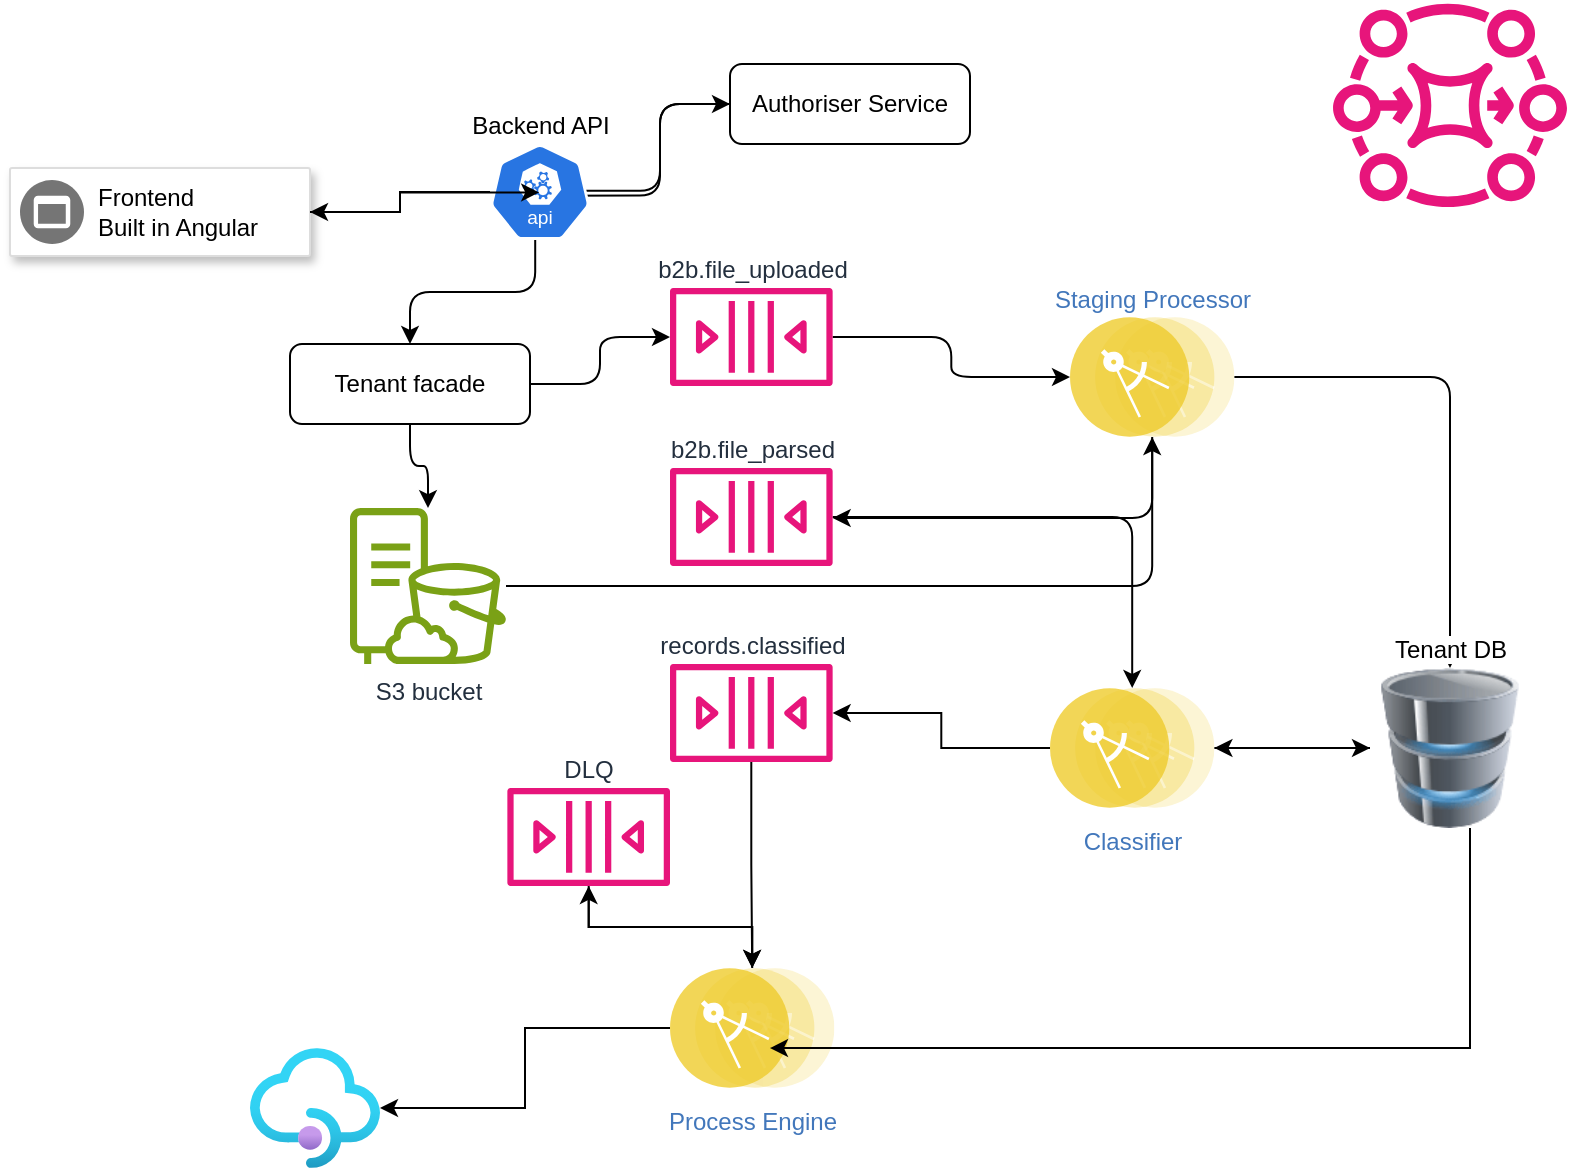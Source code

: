 <mxfile version="27.0.9">
  <diagram name="Page-1" id="7ZYeMvZQ7rXrE72ciIOz">
    <mxGraphModel dx="1042" dy="563" grid="1" gridSize="10" guides="1" tooltips="1" connect="1" arrows="1" fold="1" page="1" pageScale="1" pageWidth="850" pageHeight="1100" math="0" shadow="0">
      <root>
        <mxCell id="0" />
        <mxCell id="1" parent="0" />
        <mxCell id="BXHCQ-Q0p_H47LMqQ2NH-1" value="" style="strokeColor=#dddddd;shadow=1;strokeWidth=1;rounded=1;absoluteArcSize=1;arcSize=2;" vertex="1" parent="1">
          <mxGeometry x="40" y="110" width="150" height="44" as="geometry" />
        </mxCell>
        <mxCell id="BXHCQ-Q0p_H47LMqQ2NH-2" value="Frontend&lt;br&gt;Built in Angular" style="sketch=0;dashed=0;connectable=0;html=1;fillColor=#757575;strokeColor=none;shape=mxgraph.gcp2.frontend_platform_services;part=1;labelPosition=right;verticalLabelPosition=middle;align=left;verticalAlign=middle;spacingLeft=5;fontSize=12;" vertex="1" parent="BXHCQ-Q0p_H47LMqQ2NH-1">
          <mxGeometry y="0.5" width="32" height="32" relative="1" as="geometry">
            <mxPoint x="5" y="-16" as="offset" />
          </mxGeometry>
        </mxCell>
        <mxCell id="BXHCQ-Q0p_H47LMqQ2NH-7" style="edgeStyle=orthogonalEdgeStyle;rounded=1;orthogonalLoop=1;jettySize=auto;html=1;curved=0;exitX=0.628;exitY=0.538;exitDx=0;exitDy=0;exitPerimeter=0;" edge="1" parent="1" source="BXHCQ-Q0p_H47LMqQ2NH-34" target="BXHCQ-Q0p_H47LMqQ2NH-6">
          <mxGeometry relative="1" as="geometry">
            <mxPoint x="328" y="132" as="sourcePoint" />
          </mxGeometry>
        </mxCell>
        <mxCell id="BXHCQ-Q0p_H47LMqQ2NH-10" style="edgeStyle=orthogonalEdgeStyle;rounded=1;orthogonalLoop=1;jettySize=auto;html=1;curved=0;" edge="1" parent="1" source="BXHCQ-Q0p_H47LMqQ2NH-20" target="BXHCQ-Q0p_H47LMqQ2NH-9">
          <mxGeometry relative="1" as="geometry">
            <mxPoint x="220" y="200" as="sourcePoint" />
          </mxGeometry>
        </mxCell>
        <mxCell id="BXHCQ-Q0p_H47LMqQ2NH-13" style="edgeStyle=orthogonalEdgeStyle;rounded=1;orthogonalLoop=1;jettySize=auto;html=1;curved=0;" edge="1" parent="1" source="BXHCQ-Q0p_H47LMqQ2NH-20" target="BXHCQ-Q0p_H47LMqQ2NH-12">
          <mxGeometry relative="1" as="geometry" />
        </mxCell>
        <mxCell id="BXHCQ-Q0p_H47LMqQ2NH-21" style="edgeStyle=orthogonalEdgeStyle;rounded=1;orthogonalLoop=1;jettySize=auto;html=1;curved=0;exitX=0.452;exitY=0.487;exitDx=0;exitDy=0;exitPerimeter=0;" edge="1" parent="1" source="BXHCQ-Q0p_H47LMqQ2NH-34" target="BXHCQ-Q0p_H47LMqQ2NH-20">
          <mxGeometry relative="1" as="geometry">
            <mxPoint x="294" y="166" as="sourcePoint" />
          </mxGeometry>
        </mxCell>
        <mxCell id="BXHCQ-Q0p_H47LMqQ2NH-8" style="edgeStyle=orthogonalEdgeStyle;rounded=1;orthogonalLoop=1;jettySize=auto;html=1;curved=0;entryX=0.532;entryY=0.487;entryDx=0;entryDy=0;entryPerimeter=0;" edge="1" parent="1" source="BXHCQ-Q0p_H47LMqQ2NH-6" target="BXHCQ-Q0p_H47LMqQ2NH-34">
          <mxGeometry relative="1" as="geometry">
            <mxPoint x="328" y="132" as="targetPoint" />
          </mxGeometry>
        </mxCell>
        <mxCell id="BXHCQ-Q0p_H47LMqQ2NH-6" value="Authoriser Service" style="rounded=1;whiteSpace=wrap;html=1;" vertex="1" parent="1">
          <mxGeometry x="400" y="58" width="120" height="40" as="geometry" />
        </mxCell>
        <mxCell id="BXHCQ-Q0p_H47LMqQ2NH-16" style="edgeStyle=orthogonalEdgeStyle;rounded=1;orthogonalLoop=1;jettySize=auto;html=1;curved=0;" edge="1" parent="1" source="BXHCQ-Q0p_H47LMqQ2NH-9" target="BXHCQ-Q0p_H47LMqQ2NH-14">
          <mxGeometry relative="1" as="geometry" />
        </mxCell>
        <mxCell id="BXHCQ-Q0p_H47LMqQ2NH-9" value="S3 bucket" style="sketch=0;outlineConnect=0;fontColor=#232F3E;gradientColor=none;fillColor=#7AA116;strokeColor=none;dashed=0;verticalLabelPosition=bottom;verticalAlign=top;align=center;html=1;fontSize=12;fontStyle=0;aspect=fixed;pointerEvents=1;shape=mxgraph.aws4.s3_on_outposts;" vertex="1" parent="1">
          <mxGeometry x="210" y="280" width="78" height="78" as="geometry" />
        </mxCell>
        <mxCell id="BXHCQ-Q0p_H47LMqQ2NH-11" value="" style="sketch=0;outlineConnect=0;fontColor=#232F3E;gradientColor=none;fillColor=#E7157B;strokeColor=none;dashed=0;verticalLabelPosition=bottom;verticalAlign=top;align=center;html=1;fontSize=12;fontStyle=0;aspect=fixed;pointerEvents=1;shape=mxgraph.aws4.mq_broker;" vertex="1" parent="1">
          <mxGeometry x="701.52" y="26.27" width="116.96" height="103.46" as="geometry" />
        </mxCell>
        <mxCell id="BXHCQ-Q0p_H47LMqQ2NH-25" style="edgeStyle=orthogonalEdgeStyle;rounded=1;orthogonalLoop=1;jettySize=auto;html=1;curved=0;" edge="1" parent="1" source="BXHCQ-Q0p_H47LMqQ2NH-12" target="BXHCQ-Q0p_H47LMqQ2NH-14">
          <mxGeometry relative="1" as="geometry" />
        </mxCell>
        <mxCell id="BXHCQ-Q0p_H47LMqQ2NH-12" value="b2b.file_uploaded" style="sketch=0;outlineConnect=0;fontColor=#232F3E;gradientColor=none;fillColor=#E7157B;strokeColor=none;dashed=0;verticalLabelPosition=top;verticalAlign=bottom;align=center;html=1;fontSize=12;fontStyle=0;aspect=fixed;pointerEvents=1;shape=mxgraph.aws4.queue;labelPosition=center;" vertex="1" parent="1">
          <mxGeometry x="370" y="170" width="81.32" height="49" as="geometry" />
        </mxCell>
        <mxCell id="BXHCQ-Q0p_H47LMqQ2NH-19" style="edgeStyle=orthogonalEdgeStyle;rounded=1;orthogonalLoop=1;jettySize=auto;html=1;curved=0;" edge="1" parent="1" source="BXHCQ-Q0p_H47LMqQ2NH-14" target="BXHCQ-Q0p_H47LMqQ2NH-18">
          <mxGeometry relative="1" as="geometry" />
        </mxCell>
        <mxCell id="BXHCQ-Q0p_H47LMqQ2NH-26" style="edgeStyle=orthogonalEdgeStyle;rounded=1;orthogonalLoop=1;jettySize=auto;html=1;curved=0;" edge="1" parent="1" source="BXHCQ-Q0p_H47LMqQ2NH-14" target="BXHCQ-Q0p_H47LMqQ2NH-24">
          <mxGeometry relative="1" as="geometry">
            <Array as="points">
              <mxPoint x="611" y="285" />
            </Array>
          </mxGeometry>
        </mxCell>
        <mxCell id="BXHCQ-Q0p_H47LMqQ2NH-14" value="Staging Processor" style="image;aspect=fixed;perimeter=ellipsePerimeter;html=1;align=center;shadow=0;dashed=0;fontColor=#4277BB;labelBackgroundColor=default;fontSize=12;spacingTop=3;image=img/lib/ibm/applications/microservice.svg;labelPosition=center;verticalLabelPosition=top;verticalAlign=bottom;" vertex="1" parent="1">
          <mxGeometry x="570" y="184.5" width="82.2" height="60" as="geometry" />
        </mxCell>
        <mxCell id="BXHCQ-Q0p_H47LMqQ2NH-22" style="edgeStyle=orthogonalEdgeStyle;rounded=1;orthogonalLoop=1;jettySize=auto;html=1;curved=0;" edge="1" parent="1" source="BXHCQ-Q0p_H47LMqQ2NH-17" target="BXHCQ-Q0p_H47LMqQ2NH-18">
          <mxGeometry relative="1" as="geometry" />
        </mxCell>
        <mxCell id="BXHCQ-Q0p_H47LMqQ2NH-29" style="edgeStyle=orthogonalEdgeStyle;rounded=0;orthogonalLoop=1;jettySize=auto;html=1;" edge="1" parent="1" source="BXHCQ-Q0p_H47LMqQ2NH-17" target="BXHCQ-Q0p_H47LMqQ2NH-28">
          <mxGeometry relative="1" as="geometry" />
        </mxCell>
        <mxCell id="BXHCQ-Q0p_H47LMqQ2NH-17" value="Classifier" style="image;aspect=fixed;perimeter=ellipsePerimeter;html=1;align=center;shadow=0;dashed=0;fontColor=#4277BB;labelBackgroundColor=default;fontSize=12;spacingTop=3;image=img/lib/ibm/applications/microservice.svg;" vertex="1" parent="1">
          <mxGeometry x="560" y="370" width="82.2" height="60" as="geometry" />
        </mxCell>
        <mxCell id="BXHCQ-Q0p_H47LMqQ2NH-23" style="edgeStyle=orthogonalEdgeStyle;rounded=1;orthogonalLoop=1;jettySize=auto;html=1;curved=0;" edge="1" parent="1" source="BXHCQ-Q0p_H47LMqQ2NH-18" target="BXHCQ-Q0p_H47LMqQ2NH-17">
          <mxGeometry relative="1" as="geometry" />
        </mxCell>
        <mxCell id="BXHCQ-Q0p_H47LMqQ2NH-18" value="Tenant DB" style="image;html=1;image=img/lib/clip_art/computers/Database_128x128.png;labelPosition=center;verticalLabelPosition=top;align=center;verticalAlign=bottom;" vertex="1" parent="1">
          <mxGeometry x="720" y="360" width="80" height="80" as="geometry" />
        </mxCell>
        <mxCell id="BXHCQ-Q0p_H47LMqQ2NH-20" value="Tenant facade" style="rounded=1;whiteSpace=wrap;html=1;" vertex="1" parent="1">
          <mxGeometry x="180" y="198" width="120" height="40" as="geometry" />
        </mxCell>
        <mxCell id="BXHCQ-Q0p_H47LMqQ2NH-27" style="edgeStyle=orthogonalEdgeStyle;rounded=1;orthogonalLoop=1;jettySize=auto;html=1;curved=0;" edge="1" parent="1" source="BXHCQ-Q0p_H47LMqQ2NH-24" target="BXHCQ-Q0p_H47LMqQ2NH-17">
          <mxGeometry relative="1" as="geometry" />
        </mxCell>
        <mxCell id="BXHCQ-Q0p_H47LMqQ2NH-24" value="b2b.file_parsed" style="sketch=0;outlineConnect=0;fontColor=#232F3E;gradientColor=none;fillColor=#E7157B;strokeColor=none;dashed=0;verticalLabelPosition=top;verticalAlign=bottom;align=center;html=1;fontSize=12;fontStyle=0;aspect=fixed;pointerEvents=1;shape=mxgraph.aws4.queue;labelPosition=center;" vertex="1" parent="1">
          <mxGeometry x="370" y="260" width="81.32" height="49" as="geometry" />
        </mxCell>
        <mxCell id="BXHCQ-Q0p_H47LMqQ2NH-31" style="edgeStyle=orthogonalEdgeStyle;rounded=0;orthogonalLoop=1;jettySize=auto;html=1;" edge="1" parent="1" source="BXHCQ-Q0p_H47LMqQ2NH-28" target="BXHCQ-Q0p_H47LMqQ2NH-30">
          <mxGeometry relative="1" as="geometry" />
        </mxCell>
        <mxCell id="BXHCQ-Q0p_H47LMqQ2NH-28" value="records.classified" style="sketch=0;outlineConnect=0;fontColor=#232F3E;gradientColor=none;fillColor=#E7157B;strokeColor=none;dashed=0;verticalLabelPosition=top;verticalAlign=bottom;align=center;html=1;fontSize=12;fontStyle=0;aspect=fixed;pointerEvents=1;shape=mxgraph.aws4.queue;labelPosition=center;" vertex="1" parent="1">
          <mxGeometry x="370" y="358" width="81.32" height="49" as="geometry" />
        </mxCell>
        <mxCell id="BXHCQ-Q0p_H47LMqQ2NH-39" style="edgeStyle=orthogonalEdgeStyle;rounded=0;orthogonalLoop=1;jettySize=auto;html=1;" edge="1" parent="1" source="BXHCQ-Q0p_H47LMqQ2NH-30" target="BXHCQ-Q0p_H47LMqQ2NH-33">
          <mxGeometry relative="1" as="geometry" />
        </mxCell>
        <mxCell id="BXHCQ-Q0p_H47LMqQ2NH-40" style="edgeStyle=orthogonalEdgeStyle;rounded=0;orthogonalLoop=1;jettySize=auto;html=1;" edge="1" parent="1" source="BXHCQ-Q0p_H47LMqQ2NH-30" target="BXHCQ-Q0p_H47LMqQ2NH-35">
          <mxGeometry relative="1" as="geometry" />
        </mxCell>
        <mxCell id="BXHCQ-Q0p_H47LMqQ2NH-30" value="Process Engine" style="image;aspect=fixed;perimeter=ellipsePerimeter;html=1;align=center;shadow=0;dashed=0;fontColor=#4277BB;labelBackgroundColor=default;fontSize=12;spacingTop=3;image=img/lib/ibm/applications/microservice.svg;" vertex="1" parent="1">
          <mxGeometry x="370" y="510" width="82.2" height="60" as="geometry" />
        </mxCell>
        <mxCell id="BXHCQ-Q0p_H47LMqQ2NH-32" style="edgeStyle=orthogonalEdgeStyle;rounded=0;orthogonalLoop=1;jettySize=auto;html=1;entryX=0.608;entryY=0.667;entryDx=0;entryDy=0;entryPerimeter=0;" edge="1" parent="1" source="BXHCQ-Q0p_H47LMqQ2NH-18" target="BXHCQ-Q0p_H47LMqQ2NH-30">
          <mxGeometry relative="1" as="geometry">
            <Array as="points">
              <mxPoint x="770" y="550" />
            </Array>
          </mxGeometry>
        </mxCell>
        <mxCell id="BXHCQ-Q0p_H47LMqQ2NH-38" style="edgeStyle=orthogonalEdgeStyle;rounded=0;orthogonalLoop=1;jettySize=auto;html=1;" edge="1" parent="1" source="BXHCQ-Q0p_H47LMqQ2NH-33" target="BXHCQ-Q0p_H47LMqQ2NH-30">
          <mxGeometry relative="1" as="geometry" />
        </mxCell>
        <mxCell id="BXHCQ-Q0p_H47LMqQ2NH-33" value="DLQ" style="sketch=0;outlineConnect=0;fontColor=#232F3E;gradientColor=none;fillColor=#E7157B;strokeColor=none;dashed=0;verticalLabelPosition=top;verticalAlign=bottom;align=center;html=1;fontSize=12;fontStyle=0;aspect=fixed;pointerEvents=1;shape=mxgraph.aws4.queue;labelPosition=center;" vertex="1" parent="1">
          <mxGeometry x="288.68" y="420" width="81.32" height="49" as="geometry" />
        </mxCell>
        <mxCell id="BXHCQ-Q0p_H47LMqQ2NH-37" style="edgeStyle=orthogonalEdgeStyle;rounded=0;orthogonalLoop=1;jettySize=auto;html=1;" edge="1" parent="1" source="BXHCQ-Q0p_H47LMqQ2NH-34" target="BXHCQ-Q0p_H47LMqQ2NH-1">
          <mxGeometry relative="1" as="geometry" />
        </mxCell>
        <mxCell id="BXHCQ-Q0p_H47LMqQ2NH-34" value="Backend API" style="aspect=fixed;sketch=0;html=1;dashed=0;whitespace=wrap;verticalLabelPosition=top;verticalAlign=bottom;fillColor=#2875E2;strokeColor=#ffffff;points=[[0.005,0.63,0],[0.1,0.2,0],[0.9,0.2,0],[0.5,0,0],[0.995,0.63,0],[0.72,0.99,0],[0.5,1,0],[0.28,0.99,0]];shape=mxgraph.kubernetes.icon2;kubernetesLabel=1;prIcon=api;labelPosition=center;align=center;" vertex="1" parent="1">
          <mxGeometry x="280" y="98" width="50" height="48" as="geometry" />
        </mxCell>
        <mxCell id="BXHCQ-Q0p_H47LMqQ2NH-35" value="" style="image;aspect=fixed;html=1;points=[];align=center;fontSize=12;image=img/lib/azure2/app_services/API_Management_Services.svg;" vertex="1" parent="1">
          <mxGeometry x="160" y="550" width="65" height="60" as="geometry" />
        </mxCell>
        <mxCell id="BXHCQ-Q0p_H47LMqQ2NH-36" style="edgeStyle=orthogonalEdgeStyle;rounded=0;orthogonalLoop=1;jettySize=auto;html=1;entryX=0.492;entryY=0.504;entryDx=0;entryDy=0;entryPerimeter=0;" edge="1" parent="1" source="BXHCQ-Q0p_H47LMqQ2NH-1" target="BXHCQ-Q0p_H47LMqQ2NH-34">
          <mxGeometry relative="1" as="geometry">
            <mxPoint x="260" y="123" as="targetPoint" />
          </mxGeometry>
        </mxCell>
      </root>
    </mxGraphModel>
  </diagram>
</mxfile>
